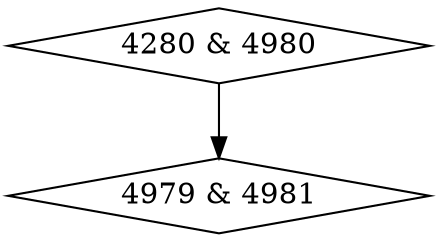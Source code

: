 digraph {
0 [label = "4280 & 4980", shape = diamond];
1 [label = "4979 & 4981", shape = diamond];
0->1;
}
